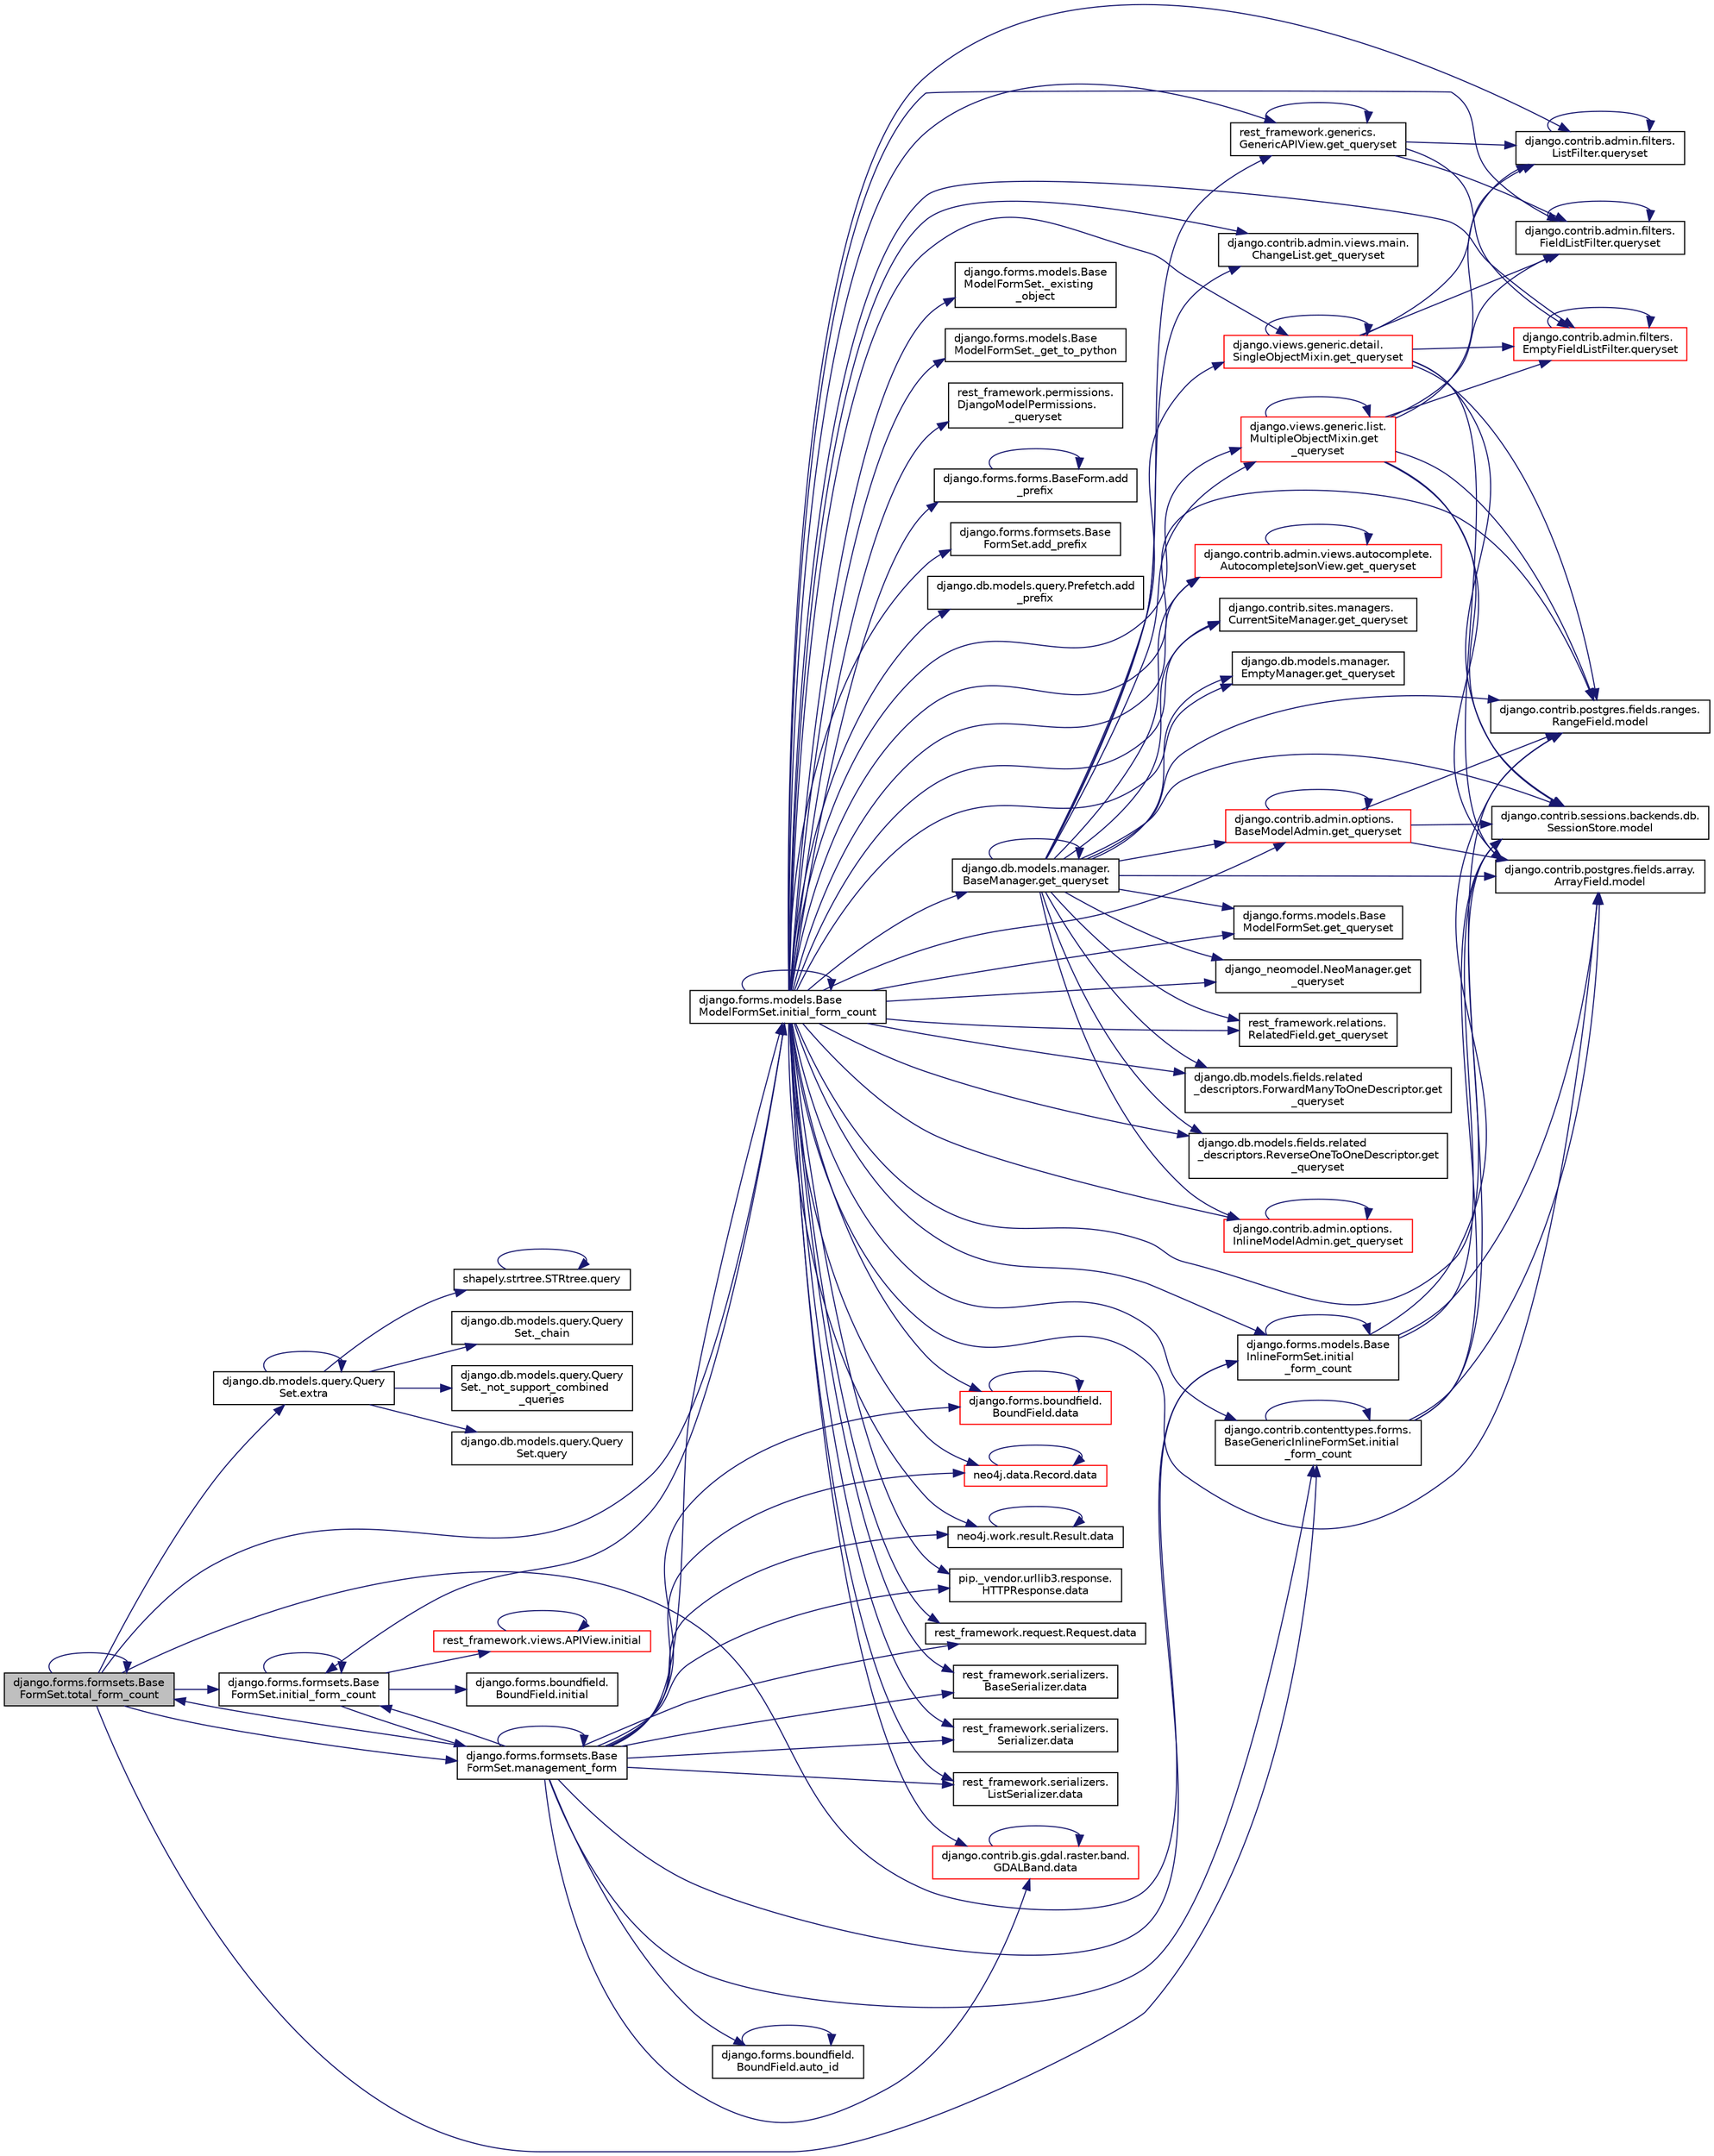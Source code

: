 digraph "django.forms.formsets.BaseFormSet.total_form_count"
{
 // LATEX_PDF_SIZE
  edge [fontname="Helvetica",fontsize="10",labelfontname="Helvetica",labelfontsize="10"];
  node [fontname="Helvetica",fontsize="10",shape=record];
  rankdir="LR";
  Node1 [label="django.forms.formsets.Base\lFormSet.total_form_count",height=0.2,width=0.4,color="black", fillcolor="grey75", style="filled", fontcolor="black",tooltip=" "];
  Node1 -> Node2 [color="midnightblue",fontsize="10",style="solid",fontname="Helvetica"];
  Node2 [label="django.db.models.query.Query\lSet.extra",height=0.2,width=0.4,color="black", fillcolor="white", style="filled",URL="$dd/d94/classdjango_1_1db_1_1models_1_1query_1_1_query_set.html#a1405bbe85d19b17ccd4c18090c8785a4",tooltip=" "];
  Node2 -> Node3 [color="midnightblue",fontsize="10",style="solid",fontname="Helvetica"];
  Node3 [label="django.db.models.query.Query\lSet._chain",height=0.2,width=0.4,color="black", fillcolor="white", style="filled",URL="$dd/d94/classdjango_1_1db_1_1models_1_1query_1_1_query_set.html#a7e1b5806921e30da5ca203c9d1d4c2d5",tooltip=" "];
  Node2 -> Node4 [color="midnightblue",fontsize="10",style="solid",fontname="Helvetica"];
  Node4 [label="django.db.models.query.Query\lSet._not_support_combined\l_queries",height=0.2,width=0.4,color="black", fillcolor="white", style="filled",URL="$dd/d94/classdjango_1_1db_1_1models_1_1query_1_1_query_set.html#a861c2ecefc16eb29d7ad4e326ac03fe3",tooltip=" "];
  Node2 -> Node2 [color="midnightblue",fontsize="10",style="solid",fontname="Helvetica"];
  Node2 -> Node5 [color="midnightblue",fontsize="10",style="solid",fontname="Helvetica"];
  Node5 [label="django.db.models.query.Query\lSet.query",height=0.2,width=0.4,color="black", fillcolor="white", style="filled",URL="$dd/d94/classdjango_1_1db_1_1models_1_1query_1_1_query_set.html#a122ab2492eab3285ee368fba53d18a13",tooltip=" "];
  Node2 -> Node6 [color="midnightblue",fontsize="10",style="solid",fontname="Helvetica"];
  Node6 [label="shapely.strtree.STRtree.query",height=0.2,width=0.4,color="black", fillcolor="white", style="filled",URL="$de/dd0/classshapely_1_1strtree_1_1_s_t_rtree.html#a36091f1859b35aa145800837553ec921",tooltip=" "];
  Node6 -> Node6 [color="midnightblue",fontsize="10",style="solid",fontname="Helvetica"];
  Node1 -> Node7 [color="midnightblue",fontsize="10",style="solid",fontname="Helvetica"];
  Node7 [label="django.contrib.contenttypes.forms.\lBaseGenericInlineFormSet.initial\l_form_count",height=0.2,width=0.4,color="black", fillcolor="white", style="filled",URL="$d5/ded/classdjango_1_1contrib_1_1contenttypes_1_1forms_1_1_base_generic_inline_form_set.html#ac3f6ce4eb97005dc1f89a2a478e321ea",tooltip=" "];
  Node7 -> Node7 [color="midnightblue",fontsize="10",style="solid",fontname="Helvetica"];
  Node7 -> Node8 [color="midnightblue",fontsize="10",style="solid",fontname="Helvetica"];
  Node8 [label="django.contrib.postgres.fields.array.\lArrayField.model",height=0.2,width=0.4,color="black", fillcolor="white", style="filled",URL="$dc/ddf/classdjango_1_1contrib_1_1postgres_1_1fields_1_1array_1_1_array_field.html#a43ec884d709f829e50c6881dc369ce94",tooltip=" "];
  Node7 -> Node9 [color="midnightblue",fontsize="10",style="solid",fontname="Helvetica"];
  Node9 [label="django.contrib.postgres.fields.ranges.\lRangeField.model",height=0.2,width=0.4,color="black", fillcolor="white", style="filled",URL="$d5/d99/classdjango_1_1contrib_1_1postgres_1_1fields_1_1ranges_1_1_range_field.html#a5f5cfd6917f141914484d606279cf20a",tooltip=" "];
  Node7 -> Node10 [color="midnightblue",fontsize="10",style="solid",fontname="Helvetica"];
  Node10 [label="django.contrib.sessions.backends.db.\lSessionStore.model",height=0.2,width=0.4,color="black", fillcolor="white", style="filled",URL="$d2/d1a/classdjango_1_1contrib_1_1sessions_1_1backends_1_1db_1_1_session_store.html#a9b2f42869f296eab5fab4dd5867285df",tooltip=" "];
  Node1 -> Node11 [color="midnightblue",fontsize="10",style="solid",fontname="Helvetica"];
  Node11 [label="django.forms.formsets.Base\lFormSet.initial_form_count",height=0.2,width=0.4,color="black", fillcolor="white", style="filled",URL="$d5/d7f/classdjango_1_1forms_1_1formsets_1_1_base_form_set.html#a793420ef47cc932007c942f506a6be84",tooltip=" "];
  Node11 -> Node12 [color="midnightblue",fontsize="10",style="solid",fontname="Helvetica"];
  Node12 [label="django.forms.boundfield.\lBoundField.initial",height=0.2,width=0.4,color="black", fillcolor="white", style="filled",URL="$da/d92/classdjango_1_1forms_1_1boundfield_1_1_bound_field.html#a9b4e04b5d7b926365bbda9f1fe3453f5",tooltip=" "];
  Node11 -> Node13 [color="midnightblue",fontsize="10",style="solid",fontname="Helvetica"];
  Node13 [label="rest_framework.views.APIView.initial",height=0.2,width=0.4,color="red", fillcolor="white", style="filled",URL="$d3/d7d/classrest__framework_1_1views_1_1_a_p_i_view.html#a170de3ffed1bcb6ad4859df45549eee8",tooltip=" "];
  Node13 -> Node13 [color="midnightblue",fontsize="10",style="solid",fontname="Helvetica"];
  Node11 -> Node11 [color="midnightblue",fontsize="10",style="solid",fontname="Helvetica"];
  Node11 -> Node34 [color="midnightblue",fontsize="10",style="solid",fontname="Helvetica"];
  Node34 [label="django.forms.formsets.Base\lFormSet.management_form",height=0.2,width=0.4,color="black", fillcolor="white", style="filled",URL="$d5/d7f/classdjango_1_1forms_1_1formsets_1_1_base_form_set.html#abea17bdc7dd08b469d9e14688384330e",tooltip=" "];
  Node34 -> Node35 [color="midnightblue",fontsize="10",style="solid",fontname="Helvetica"];
  Node35 [label="django.forms.boundfield.\lBoundField.auto_id",height=0.2,width=0.4,color="black", fillcolor="white", style="filled",URL="$da/d92/classdjango_1_1forms_1_1boundfield_1_1_bound_field.html#a68d9bfc7200f45392c4de7f4a9b73a28",tooltip=" "];
  Node35 -> Node35 [color="midnightblue",fontsize="10",style="solid",fontname="Helvetica"];
  Node34 -> Node36 [color="midnightblue",fontsize="10",style="solid",fontname="Helvetica"];
  Node36 [label="django.contrib.gis.gdal.raster.band.\lGDALBand.data",height=0.2,width=0.4,color="red", fillcolor="white", style="filled",URL="$d5/d4d/classdjango_1_1contrib_1_1gis_1_1gdal_1_1raster_1_1band_1_1_g_d_a_l_band.html#ab034c17962c340c65434561c57451461",tooltip=" "];
  Node36 -> Node36 [color="midnightblue",fontsize="10",style="solid",fontname="Helvetica"];
  Node34 -> Node48 [color="midnightblue",fontsize="10",style="solid",fontname="Helvetica"];
  Node48 [label="django.forms.boundfield.\lBoundField.data",height=0.2,width=0.4,color="red", fillcolor="white", style="filled",URL="$da/d92/classdjango_1_1forms_1_1boundfield_1_1_bound_field.html#ab171a7cf1b7f223c5a378a8a216c665d",tooltip=" "];
  Node48 -> Node48 [color="midnightblue",fontsize="10",style="solid",fontname="Helvetica"];
  Node34 -> Node50 [color="midnightblue",fontsize="10",style="solid",fontname="Helvetica"];
  Node50 [label="neo4j.data.Record.data",height=0.2,width=0.4,color="red", fillcolor="white", style="filled",URL="$d8/da3/classneo4j_1_1data_1_1_record.html#a24123084c9f60275847a4509076677bf",tooltip=" "];
  Node50 -> Node50 [color="midnightblue",fontsize="10",style="solid",fontname="Helvetica"];
  Node34 -> Node826 [color="midnightblue",fontsize="10",style="solid",fontname="Helvetica"];
  Node826 [label="neo4j.work.result.Result.data",height=0.2,width=0.4,color="black", fillcolor="white", style="filled",URL="$d6/d93/classneo4j_1_1work_1_1result_1_1_result.html#a91a9d95693baed609c832d2306811873",tooltip=" "];
  Node826 -> Node826 [color="midnightblue",fontsize="10",style="solid",fontname="Helvetica"];
  Node34 -> Node827 [color="midnightblue",fontsize="10",style="solid",fontname="Helvetica"];
  Node827 [label="pip._vendor.urllib3.response.\lHTTPResponse.data",height=0.2,width=0.4,color="black", fillcolor="white", style="filled",URL="$dd/d5a/classpip_1_1__vendor_1_1urllib3_1_1response_1_1_h_t_t_p_response.html#a6e7ac6d6d58cacbce67ec13daeedeb7c",tooltip=" "];
  Node34 -> Node828 [color="midnightblue",fontsize="10",style="solid",fontname="Helvetica"];
  Node828 [label="rest_framework.request.Request.data",height=0.2,width=0.4,color="black", fillcolor="white", style="filled",URL="$d9/d48/classrest__framework_1_1request_1_1_request.html#ae246e53ff4ce6ec7367efa833ac43eb7",tooltip=" "];
  Node34 -> Node829 [color="midnightblue",fontsize="10",style="solid",fontname="Helvetica"];
  Node829 [label="rest_framework.serializers.\lBaseSerializer.data",height=0.2,width=0.4,color="black", fillcolor="white", style="filled",URL="$d9/de7/classrest__framework_1_1serializers_1_1_base_serializer.html#ab8e2dde5ecf9c3cc38be55e4b92f7fae",tooltip=" "];
  Node34 -> Node830 [color="midnightblue",fontsize="10",style="solid",fontname="Helvetica"];
  Node830 [label="rest_framework.serializers.\lSerializer.data",height=0.2,width=0.4,color="black", fillcolor="white", style="filled",URL="$de/daf/classrest__framework_1_1serializers_1_1_serializer.html#a028ae12666279b96942ec52c9e0bfb70",tooltip=" "];
  Node34 -> Node825 [color="midnightblue",fontsize="10",style="solid",fontname="Helvetica"];
  Node825 [label="rest_framework.serializers.\lListSerializer.data",height=0.2,width=0.4,color="black", fillcolor="white", style="filled",URL="$d9/dee/classrest__framework_1_1serializers_1_1_list_serializer.html#a98b5c9f9dc18b200355dfed8df68dd19",tooltip=" "];
  Node34 -> Node7 [color="midnightblue",fontsize="10",style="solid",fontname="Helvetica"];
  Node34 -> Node11 [color="midnightblue",fontsize="10",style="solid",fontname="Helvetica"];
  Node34 -> Node819 [color="midnightblue",fontsize="10",style="solid",fontname="Helvetica"];
  Node819 [label="django.forms.models.Base\lModelFormSet.initial_form_count",height=0.2,width=0.4,color="black", fillcolor="white", style="filled",URL="$d5/d31/classdjango_1_1forms_1_1models_1_1_base_model_form_set.html#a6a15e7dc230a83274059086c7297b540",tooltip=" "];
  Node819 -> Node820 [color="midnightblue",fontsize="10",style="solid",fontname="Helvetica"];
  Node820 [label="django.forms.models.Base\lModelFormSet._existing\l_object",height=0.2,width=0.4,color="black", fillcolor="white", style="filled",URL="$d5/d31/classdjango_1_1forms_1_1models_1_1_base_model_form_set.html#af66c53d15a3cfc99aad81688ccd9897e",tooltip=" "];
  Node819 -> Node821 [color="midnightblue",fontsize="10",style="solid",fontname="Helvetica"];
  Node821 [label="django.forms.models.Base\lModelFormSet._get_to_python",height=0.2,width=0.4,color="black", fillcolor="white", style="filled",URL="$d5/d31/classdjango_1_1forms_1_1models_1_1_base_model_form_set.html#a6b4bdc48ea07839be6ddec62965efb49",tooltip=" "];
  Node819 -> Node83 [color="midnightblue",fontsize="10",style="solid",fontname="Helvetica"];
  Node83 [label="rest_framework.permissions.\lDjangoModelPermissions.\l_queryset",height=0.2,width=0.4,color="black", fillcolor="white", style="filled",URL="$da/dc8/classrest__framework_1_1permissions_1_1_django_model_permissions.html#aee58e34660d01929a72e1c2d65b8a10a",tooltip=" "];
  Node819 -> Node822 [color="midnightblue",fontsize="10",style="solid",fontname="Helvetica"];
  Node822 [label="django.forms.forms.BaseForm.add\l_prefix",height=0.2,width=0.4,color="black", fillcolor="white", style="filled",URL="$d8/d44/classdjango_1_1forms_1_1forms_1_1_base_form.html#a1675d80825ffda150c10bb5d395a7533",tooltip=" "];
  Node822 -> Node822 [color="midnightblue",fontsize="10",style="solid",fontname="Helvetica"];
  Node819 -> Node823 [color="midnightblue",fontsize="10",style="solid",fontname="Helvetica"];
  Node823 [label="django.forms.formsets.Base\lFormSet.add_prefix",height=0.2,width=0.4,color="black", fillcolor="white", style="filled",URL="$d5/d7f/classdjango_1_1forms_1_1formsets_1_1_base_form_set.html#ab7c9950ee4e47460bda858b3cac9032e",tooltip=" "];
  Node819 -> Node824 [color="midnightblue",fontsize="10",style="solid",fontname="Helvetica"];
  Node824 [label="django.db.models.query.Prefetch.add\l_prefix",height=0.2,width=0.4,color="black", fillcolor="white", style="filled",URL="$d0/dbb/classdjango_1_1db_1_1models_1_1query_1_1_prefetch.html#a941eb118060011d33399f408d2ef3dfa",tooltip=" "];
  Node819 -> Node48 [color="midnightblue",fontsize="10",style="solid",fontname="Helvetica"];
  Node819 -> Node36 [color="midnightblue",fontsize="10",style="solid",fontname="Helvetica"];
  Node819 -> Node50 [color="midnightblue",fontsize="10",style="solid",fontname="Helvetica"];
  Node819 -> Node825 [color="midnightblue",fontsize="10",style="solid",fontname="Helvetica"];
  Node819 -> Node826 [color="midnightblue",fontsize="10",style="solid",fontname="Helvetica"];
  Node819 -> Node827 [color="midnightblue",fontsize="10",style="solid",fontname="Helvetica"];
  Node819 -> Node828 [color="midnightblue",fontsize="10",style="solid",fontname="Helvetica"];
  Node819 -> Node829 [color="midnightblue",fontsize="10",style="solid",fontname="Helvetica"];
  Node819 -> Node830 [color="midnightblue",fontsize="10",style="solid",fontname="Helvetica"];
  Node819 -> Node746 [color="midnightblue",fontsize="10",style="solid",fontname="Helvetica"];
  Node746 [label="django.contrib.admin.views.autocomplete.\lAutocompleteJsonView.get_queryset",height=0.2,width=0.4,color="red", fillcolor="white", style="filled",URL="$d5/d24/classdjango_1_1contrib_1_1admin_1_1views_1_1autocomplete_1_1_autocomplete_json_view.html#aeba422d947101bce361f0fd32ff7d4d4",tooltip=" "];
  Node746 -> Node746 [color="midnightblue",fontsize="10",style="solid",fontname="Helvetica"];
  Node819 -> Node747 [color="midnightblue",fontsize="10",style="solid",fontname="Helvetica"];
  Node747 [label="django.contrib.sites.managers.\lCurrentSiteManager.get_queryset",height=0.2,width=0.4,color="black", fillcolor="white", style="filled",URL="$dd/d05/classdjango_1_1contrib_1_1sites_1_1managers_1_1_current_site_manager.html#a62f5f3f9f1b932f3bcd36601d46e7509",tooltip=" "];
  Node819 -> Node748 [color="midnightblue",fontsize="10",style="solid",fontname="Helvetica"];
  Node748 [label="django.db.models.manager.\lBaseManager.get_queryset",height=0.2,width=0.4,color="black", fillcolor="white", style="filled",URL="$d1/d1c/classdjango_1_1db_1_1models_1_1manager_1_1_base_manager.html#af0391e929a911c2647412e6e030c28e8",tooltip="PROXIES TO QUERYSET #."];
  Node748 -> Node746 [color="midnightblue",fontsize="10",style="solid",fontname="Helvetica"];
  Node748 -> Node747 [color="midnightblue",fontsize="10",style="solid",fontname="Helvetica"];
  Node748 -> Node748 [color="midnightblue",fontsize="10",style="solid",fontname="Helvetica"];
  Node748 -> Node749 [color="midnightblue",fontsize="10",style="solid",fontname="Helvetica"];
  Node749 [label="django.db.models.manager.\lEmptyManager.get_queryset",height=0.2,width=0.4,color="black", fillcolor="white", style="filled",URL="$d6/da8/classdjango_1_1db_1_1models_1_1manager_1_1_empty_manager.html#a0a5e7cb6efe5e4cb3b15779cf64d1537",tooltip=" "];
  Node748 -> Node750 [color="midnightblue",fontsize="10",style="solid",fontname="Helvetica"];
  Node750 [label="django.forms.models.Base\lModelFormSet.get_queryset",height=0.2,width=0.4,color="black", fillcolor="white", style="filled",URL="$d5/d31/classdjango_1_1forms_1_1models_1_1_base_model_form_set.html#a0ac048453b4a14ff61ebb6c072c29e7e",tooltip=" "];
  Node748 -> Node751 [color="midnightblue",fontsize="10",style="solid",fontname="Helvetica"];
  Node751 [label="django.views.generic.detail.\lSingleObjectMixin.get_queryset",height=0.2,width=0.4,color="red", fillcolor="white", style="filled",URL="$d2/d8d/classdjango_1_1views_1_1generic_1_1detail_1_1_single_object_mixin.html#a7471c8ca174db55504da01b1a06cc5ba",tooltip=" "];
  Node751 -> Node751 [color="midnightblue",fontsize="10",style="solid",fontname="Helvetica"];
  Node751 -> Node8 [color="midnightblue",fontsize="10",style="solid",fontname="Helvetica"];
  Node751 -> Node9 [color="midnightblue",fontsize="10",style="solid",fontname="Helvetica"];
  Node751 -> Node10 [color="midnightblue",fontsize="10",style="solid",fontname="Helvetica"];
  Node751 -> Node771 [color="midnightblue",fontsize="10",style="solid",fontname="Helvetica"];
  Node771 [label="django.contrib.admin.filters.\lListFilter.queryset",height=0.2,width=0.4,color="black", fillcolor="white", style="filled",URL="$da/ddb/classdjango_1_1contrib_1_1admin_1_1filters_1_1_list_filter.html#aed1f92493175185d1714cb763f6efa08",tooltip=" "];
  Node771 -> Node771 [color="midnightblue",fontsize="10",style="solid",fontname="Helvetica"];
  Node751 -> Node772 [color="midnightblue",fontsize="10",style="solid",fontname="Helvetica"];
  Node772 [label="django.contrib.admin.filters.\lFieldListFilter.queryset",height=0.2,width=0.4,color="black", fillcolor="white", style="filled",URL="$d1/d72/classdjango_1_1contrib_1_1admin_1_1filters_1_1_field_list_filter.html#a51704150dec2abf76f7d4dc23dcc64ab",tooltip=" "];
  Node772 -> Node772 [color="midnightblue",fontsize="10",style="solid",fontname="Helvetica"];
  Node751 -> Node773 [color="midnightblue",fontsize="10",style="solid",fontname="Helvetica"];
  Node773 [label="django.contrib.admin.filters.\lEmptyFieldListFilter.queryset",height=0.2,width=0.4,color="red", fillcolor="white", style="filled",URL="$d7/dde/classdjango_1_1contrib_1_1admin_1_1filters_1_1_empty_field_list_filter.html#a953c03e160e6f12fda9bf700c93d09c2",tooltip=" "];
  Node773 -> Node773 [color="midnightblue",fontsize="10",style="solid",fontname="Helvetica"];
  Node748 -> Node753 [color="midnightblue",fontsize="10",style="solid",fontname="Helvetica"];
  Node753 [label="django.views.generic.list.\lMultipleObjectMixin.get\l_queryset",height=0.2,width=0.4,color="red", fillcolor="white", style="filled",URL="$dc/db8/classdjango_1_1views_1_1generic_1_1list_1_1_multiple_object_mixin.html#ad98185a338be30a3a7327fbb7c3b4a1a",tooltip=" "];
  Node753 -> Node753 [color="midnightblue",fontsize="10",style="solid",fontname="Helvetica"];
  Node753 -> Node8 [color="midnightblue",fontsize="10",style="solid",fontname="Helvetica"];
  Node753 -> Node9 [color="midnightblue",fontsize="10",style="solid",fontname="Helvetica"];
  Node753 -> Node10 [color="midnightblue",fontsize="10",style="solid",fontname="Helvetica"];
  Node753 -> Node771 [color="midnightblue",fontsize="10",style="solid",fontname="Helvetica"];
  Node753 -> Node772 [color="midnightblue",fontsize="10",style="solid",fontname="Helvetica"];
  Node753 -> Node773 [color="midnightblue",fontsize="10",style="solid",fontname="Helvetica"];
  Node748 -> Node774 [color="midnightblue",fontsize="10",style="solid",fontname="Helvetica"];
  Node774 [label="django_neomodel.NeoManager.get\l_queryset",height=0.2,width=0.4,color="black", fillcolor="white", style="filled",URL="$da/d60/classdjango__neomodel_1_1_neo_manager.html#a7e3562da1326a56612c8d989803cf747",tooltip=" "];
  Node748 -> Node775 [color="midnightblue",fontsize="10",style="solid",fontname="Helvetica"];
  Node775 [label="rest_framework.generics.\lGenericAPIView.get_queryset",height=0.2,width=0.4,color="black", fillcolor="white", style="filled",URL="$d9/d8f/classrest__framework_1_1generics_1_1_generic_a_p_i_view.html#a944b66f9ec49a9d053f34f77f22074da",tooltip=" "];
  Node775 -> Node775 [color="midnightblue",fontsize="10",style="solid",fontname="Helvetica"];
  Node775 -> Node771 [color="midnightblue",fontsize="10",style="solid",fontname="Helvetica"];
  Node775 -> Node772 [color="midnightblue",fontsize="10",style="solid",fontname="Helvetica"];
  Node775 -> Node773 [color="midnightblue",fontsize="10",style="solid",fontname="Helvetica"];
  Node748 -> Node776 [color="midnightblue",fontsize="10",style="solid",fontname="Helvetica"];
  Node776 [label="rest_framework.relations.\lRelatedField.get_queryset",height=0.2,width=0.4,color="black", fillcolor="white", style="filled",URL="$d4/d5c/classrest__framework_1_1relations_1_1_related_field.html#ab7b694008ab6552b950b0b1322d5fad1",tooltip=" "];
  Node748 -> Node777 [color="midnightblue",fontsize="10",style="solid",fontname="Helvetica"];
  Node777 [label="django.db.models.fields.related\l_descriptors.ForwardManyToOneDescriptor.get\l_queryset",height=0.2,width=0.4,color="black", fillcolor="white", style="filled",URL="$d8/d45/classdjango_1_1db_1_1models_1_1fields_1_1related__descriptors_1_1_forward_many_to_one_descriptor.html#a36718f48e6763e2926e8397e318e1322",tooltip=" "];
  Node748 -> Node778 [color="midnightblue",fontsize="10",style="solid",fontname="Helvetica"];
  Node778 [label="django.db.models.fields.related\l_descriptors.ReverseOneToOneDescriptor.get\l_queryset",height=0.2,width=0.4,color="black", fillcolor="white", style="filled",URL="$da/d7c/classdjango_1_1db_1_1models_1_1fields_1_1related__descriptors_1_1_reverse_one_to_one_descriptor.html#afb05e6f36e1366af21cb7ee1fa654cd7",tooltip=" "];
  Node748 -> Node779 [color="midnightblue",fontsize="10",style="solid",fontname="Helvetica"];
  Node779 [label="django.contrib.admin.options.\lBaseModelAdmin.get_queryset",height=0.2,width=0.4,color="red", fillcolor="white", style="filled",URL="$d3/dd6/classdjango_1_1contrib_1_1admin_1_1options_1_1_base_model_admin.html#a9dc124c9d075b1782f0338dd500ec940",tooltip=" "];
  Node779 -> Node779 [color="midnightblue",fontsize="10",style="solid",fontname="Helvetica"];
  Node779 -> Node8 [color="midnightblue",fontsize="10",style="solid",fontname="Helvetica"];
  Node779 -> Node9 [color="midnightblue",fontsize="10",style="solid",fontname="Helvetica"];
  Node779 -> Node10 [color="midnightblue",fontsize="10",style="solid",fontname="Helvetica"];
  Node748 -> Node780 [color="midnightblue",fontsize="10",style="solid",fontname="Helvetica"];
  Node780 [label="django.contrib.admin.options.\lInlineModelAdmin.get_queryset",height=0.2,width=0.4,color="red", fillcolor="white", style="filled",URL="$db/dbb/classdjango_1_1contrib_1_1admin_1_1options_1_1_inline_model_admin.html#adac95e1d43e73c3c82981ad56f2d62e2",tooltip=" "];
  Node780 -> Node780 [color="midnightblue",fontsize="10",style="solid",fontname="Helvetica"];
  Node748 -> Node782 [color="midnightblue",fontsize="10",style="solid",fontname="Helvetica"];
  Node782 [label="django.contrib.admin.views.main.\lChangeList.get_queryset",height=0.2,width=0.4,color="black", fillcolor="white", style="filled",URL="$d7/d58/classdjango_1_1contrib_1_1admin_1_1views_1_1main_1_1_change_list.html#a41f8c78806f49d2ff9e3857f046de3fb",tooltip=" "];
  Node748 -> Node8 [color="midnightblue",fontsize="10",style="solid",fontname="Helvetica"];
  Node748 -> Node9 [color="midnightblue",fontsize="10",style="solid",fontname="Helvetica"];
  Node748 -> Node10 [color="midnightblue",fontsize="10",style="solid",fontname="Helvetica"];
  Node819 -> Node749 [color="midnightblue",fontsize="10",style="solid",fontname="Helvetica"];
  Node819 -> Node750 [color="midnightblue",fontsize="10",style="solid",fontname="Helvetica"];
  Node819 -> Node751 [color="midnightblue",fontsize="10",style="solid",fontname="Helvetica"];
  Node819 -> Node753 [color="midnightblue",fontsize="10",style="solid",fontname="Helvetica"];
  Node819 -> Node774 [color="midnightblue",fontsize="10",style="solid",fontname="Helvetica"];
  Node819 -> Node775 [color="midnightblue",fontsize="10",style="solid",fontname="Helvetica"];
  Node819 -> Node776 [color="midnightblue",fontsize="10",style="solid",fontname="Helvetica"];
  Node819 -> Node777 [color="midnightblue",fontsize="10",style="solid",fontname="Helvetica"];
  Node819 -> Node778 [color="midnightblue",fontsize="10",style="solid",fontname="Helvetica"];
  Node819 -> Node779 [color="midnightblue",fontsize="10",style="solid",fontname="Helvetica"];
  Node819 -> Node780 [color="midnightblue",fontsize="10",style="solid",fontname="Helvetica"];
  Node819 -> Node782 [color="midnightblue",fontsize="10",style="solid",fontname="Helvetica"];
  Node819 -> Node7 [color="midnightblue",fontsize="10",style="solid",fontname="Helvetica"];
  Node819 -> Node11 [color="midnightblue",fontsize="10",style="solid",fontname="Helvetica"];
  Node819 -> Node819 [color="midnightblue",fontsize="10",style="solid",fontname="Helvetica"];
  Node819 -> Node831 [color="midnightblue",fontsize="10",style="solid",fontname="Helvetica"];
  Node831 [label="django.forms.models.Base\lInlineFormSet.initial\l_form_count",height=0.2,width=0.4,color="black", fillcolor="white", style="filled",URL="$d9/d21/classdjango_1_1forms_1_1models_1_1_base_inline_form_set.html#ac394f645606f0c6dac5adcfe180e1725",tooltip=" "];
  Node831 -> Node831 [color="midnightblue",fontsize="10",style="solid",fontname="Helvetica"];
  Node831 -> Node8 [color="midnightblue",fontsize="10",style="solid",fontname="Helvetica"];
  Node831 -> Node9 [color="midnightblue",fontsize="10",style="solid",fontname="Helvetica"];
  Node831 -> Node10 [color="midnightblue",fontsize="10",style="solid",fontname="Helvetica"];
  Node819 -> Node8 [color="midnightblue",fontsize="10",style="solid",fontname="Helvetica"];
  Node819 -> Node9 [color="midnightblue",fontsize="10",style="solid",fontname="Helvetica"];
  Node819 -> Node10 [color="midnightblue",fontsize="10",style="solid",fontname="Helvetica"];
  Node819 -> Node771 [color="midnightblue",fontsize="10",style="solid",fontname="Helvetica"];
  Node819 -> Node772 [color="midnightblue",fontsize="10",style="solid",fontname="Helvetica"];
  Node819 -> Node773 [color="midnightblue",fontsize="10",style="solid",fontname="Helvetica"];
  Node34 -> Node831 [color="midnightblue",fontsize="10",style="solid",fontname="Helvetica"];
  Node34 -> Node34 [color="midnightblue",fontsize="10",style="solid",fontname="Helvetica"];
  Node34 -> Node1 [color="midnightblue",fontsize="10",style="solid",fontname="Helvetica"];
  Node1 -> Node819 [color="midnightblue",fontsize="10",style="solid",fontname="Helvetica"];
  Node1 -> Node831 [color="midnightblue",fontsize="10",style="solid",fontname="Helvetica"];
  Node1 -> Node34 [color="midnightblue",fontsize="10",style="solid",fontname="Helvetica"];
  Node1 -> Node1 [color="midnightblue",fontsize="10",style="solid",fontname="Helvetica"];
}
